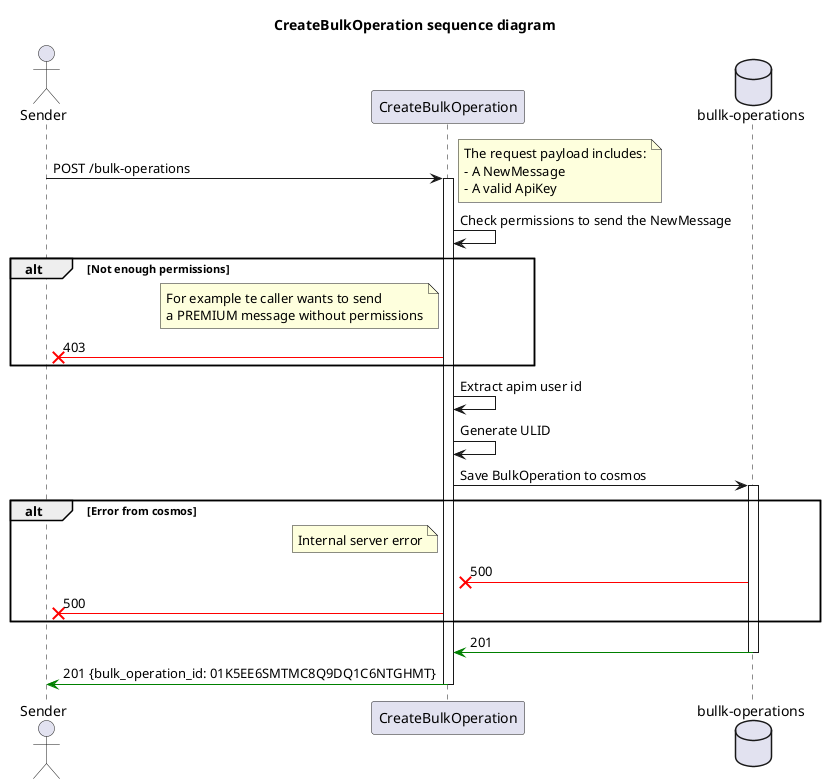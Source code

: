 @startuml create-bulk-operation-sequence

title CreateBulkOperation sequence diagram

actor sender as "Sender"
participant fn as "CreateBulkOperation"
database db as "bullk-operations"

sender -> fn: POST /bulk-operations
activate fn

note right
The request payload includes:
- A NewMessage
- A valid ApiKey
end note

fn -> fn: Check permissions to send the NewMessage

alt Not enough permissions
  note left of fn
    For example te caller wants to send
    a PREMIUM message without permissions
  end note
  fn -[#red]x sender: 403
end

fn -> fn: Extract apim user id

fn -> fn: Generate ULID

fn -> db: Save BulkOperation to cosmos
activate db
alt Error from cosmos
  note left of fn: Internal server error
  db -[#red]x fn: 500
  fn -[#red]x sender: 500
end

db -[#green]> fn: 201
deactivate db
fn -[#green]> sender: 201 {bulk_operation_id: 01K5EE6SMTMC8Q9DQ1C6NTGHMT}
deactivate fn

@enduml
